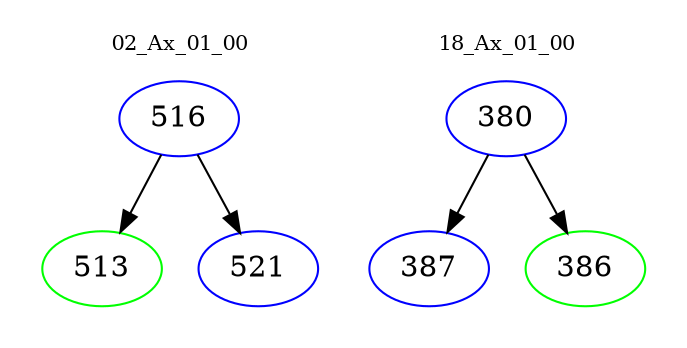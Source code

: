 digraph{
subgraph cluster_0 {
color = white
label = "02_Ax_01_00";
fontsize=10;
T0_516 [label="516", color="blue"]
T0_516 -> T0_513 [color="black"]
T0_513 [label="513", color="green"]
T0_516 -> T0_521 [color="black"]
T0_521 [label="521", color="blue"]
}
subgraph cluster_1 {
color = white
label = "18_Ax_01_00";
fontsize=10;
T1_380 [label="380", color="blue"]
T1_380 -> T1_387 [color="black"]
T1_387 [label="387", color="blue"]
T1_380 -> T1_386 [color="black"]
T1_386 [label="386", color="green"]
}
}
